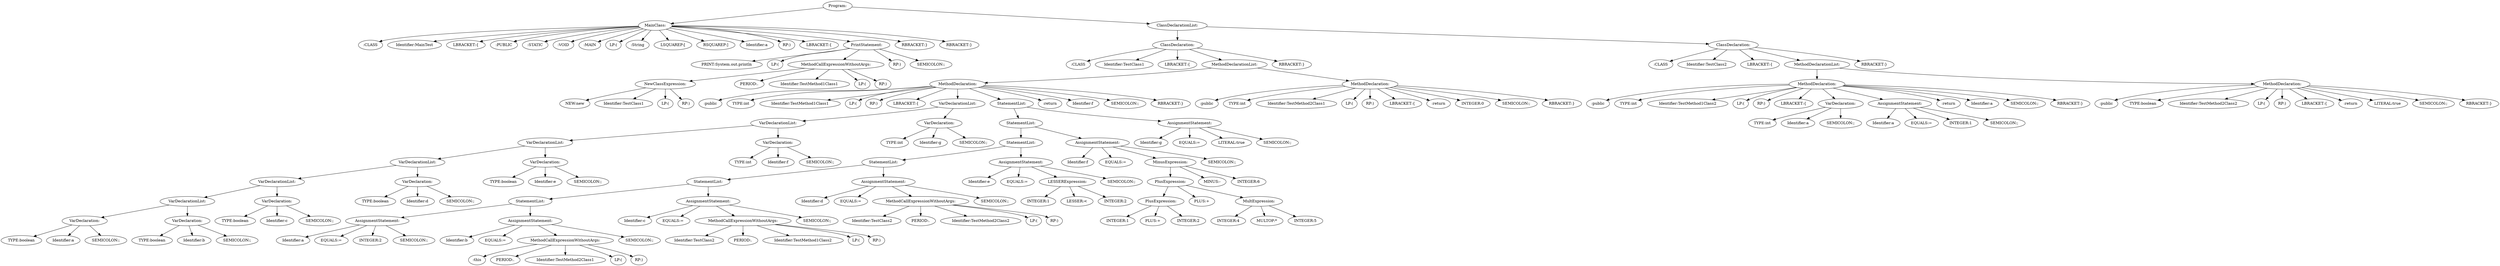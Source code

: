 digraph {
n0 [label="Program:"];
n1 [label="MainClass:"];
n2 [label=":CLASS"];
n1 -> n2
n3 [label="Identifier:MainTest"];
n1 -> n3
n4 [label="LBRACKET:{"];
n1 -> n4
n5 [label=":PUBLIC"];
n1 -> n5
n6 [label=":STATIC"];
n1 -> n6
n7 [label=":VOID"];
n1 -> n7
n8 [label=":MAIN"];
n1 -> n8
n9 [label="LP:("];
n1 -> n9
n10 [label=":String"];
n1 -> n10
n11 [label="LSQUAREP:["];
n1 -> n11
n12 [label="RSQUAREP:]"];
n1 -> n12
n13 [label="Identifier:a"];
n1 -> n13
n14 [label="RP:)"];
n1 -> n14
n15 [label="LBRACKET:{"];
n1 -> n15
n16 [label="PrintStatement:"];
n17 [label="PRINT:System.out.println"];
n16 -> n17
n18 [label="LP:("];
n16 -> n18
n19 [label="MethodCallExpressionWithoutArgs:"];
n20 [label="NewClassExpression:"];
n21 [label="NEW:new"];
n20 -> n21
n22 [label="Identifier:TestClass1"];
n20 -> n22
n23 [label="LP:("];
n20 -> n23
n24 [label="RP:)"];
n20 -> n24
n19 -> n20
n25 [label="PERIOD:."];
n19 -> n25
n26 [label="Identifier:TestMethod1Class1"];
n19 -> n26
n27 [label="LP:("];
n19 -> n27
n28 [label="RP:)"];
n19 -> n28
n16 -> n19
n29 [label="RP:)"];
n16 -> n29
n30 [label="SEMICOLON:;"];
n16 -> n30
n1 -> n16
n31 [label="RBRACKET:}"];
n1 -> n31
n32 [label="RBRACKET:}"];
n1 -> n32
n0 -> n1
n33 [label="ClassDeclarationList:"];
n34 [label="ClassDeclaration:"];
n35 [label=":CLASS"];
n34 -> n35
n36 [label="Identifier:TestClass1"];
n34 -> n36
n37 [label="LBRACKET:{"];
n34 -> n37
n38 [label="MethodDeclarationList:"];
n39 [label="MethodDeclaration:"];
n40 [label=":public"];
n39 -> n40
n41 [label="TYPE:int"];
n39 -> n41
n42 [label="Identifier:TestMethod1Class1"];
n39 -> n42
n43 [label="LP:("];
n39 -> n43
n44 [label="RP:)"];
n39 -> n44
n45 [label="LBRACKET:{"];
n39 -> n45
n46 [label="VarDeclarationList:"];
n47 [label="VarDeclarationList:"];
n48 [label="VarDeclarationList:"];
n49 [label="VarDeclarationList:"];
n50 [label="VarDeclarationList:"];
n51 [label="VarDeclarationList:"];
n52 [label="VarDeclaration:"];
n53 [label="TYPE:boolean"];
n52 -> n53
n54 [label="Identifier:a"];
n52 -> n54
n55 [label="SEMICOLON:;"];
n52 -> n55
n51 -> n52
n56 [label="VarDeclaration:"];
n57 [label="TYPE:boolean"];
n56 -> n57
n58 [label="Identifier:b"];
n56 -> n58
n59 [label="SEMICOLON:;"];
n56 -> n59
n51 -> n56
n50 -> n51
n60 [label="VarDeclaration:"];
n61 [label="TYPE:boolean"];
n60 -> n61
n62 [label="Identifier:c"];
n60 -> n62
n63 [label="SEMICOLON:;"];
n60 -> n63
n50 -> n60
n49 -> n50
n64 [label="VarDeclaration:"];
n65 [label="TYPE:boolean"];
n64 -> n65
n66 [label="Identifier:d"];
n64 -> n66
n67 [label="SEMICOLON:;"];
n64 -> n67
n49 -> n64
n48 -> n49
n68 [label="VarDeclaration:"];
n69 [label="TYPE:boolean"];
n68 -> n69
n70 [label="Identifier:e"];
n68 -> n70
n71 [label="SEMICOLON:;"];
n68 -> n71
n48 -> n68
n47 -> n48
n72 [label="VarDeclaration:"];
n73 [label="TYPE:int"];
n72 -> n73
n74 [label="Identifier:f"];
n72 -> n74
n75 [label="SEMICOLON:;"];
n72 -> n75
n47 -> n72
n46 -> n47
n76 [label="VarDeclaration:"];
n77 [label="TYPE:int"];
n76 -> n77
n78 [label="Identifier:g"];
n76 -> n78
n79 [label="SEMICOLON:;"];
n76 -> n79
n46 -> n76
n39 -> n46
n80 [label="StatementList:"];
n81 [label="StatementList:"];
n82 [label="StatementList:"];
n83 [label="StatementList:"];
n84 [label="StatementList:"];
n85 [label="StatementList:"];
n86 [label="AssignmentStatement:"];
n87 [label="Identifier:a"];
n86 -> n87
n88 [label="EQUALS:="];
n86 -> n88
n89 [label="INTEGER:2"];
n86 -> n89
n90 [label="SEMICOLON:;"];
n86 -> n90
n85 -> n86
n91 [label="AssignmentStatement:"];
n92 [label="Identifier:b"];
n91 -> n92
n93 [label="EQUALS:="];
n91 -> n93
n94 [label="MethodCallExpressionWithoutArgs:"];
n95 [label=":this"];
n94 -> n95
n96 [label="PERIOD:."];
n94 -> n96
n97 [label="Identifier:TestMethod2Class1"];
n94 -> n97
n98 [label="LP:("];
n94 -> n98
n99 [label="RP:)"];
n94 -> n99
n91 -> n94
n100 [label="SEMICOLON:;"];
n91 -> n100
n85 -> n91
n84 -> n85
n101 [label="AssignmentStatement:"];
n102 [label="Identifier:c"];
n101 -> n102
n103 [label="EQUALS:="];
n101 -> n103
n104 [label="MethodCallExpressionWithoutArgs:"];
n105 [label="Identifier:TestClass2"];
n104 -> n105
n106 [label="PERIOD:."];
n104 -> n106
n107 [label="Identifier:TestMethod1Class2"];
n104 -> n107
n108 [label="LP:("];
n104 -> n108
n109 [label="RP:)"];
n104 -> n109
n101 -> n104
n110 [label="SEMICOLON:;"];
n101 -> n110
n84 -> n101
n83 -> n84
n111 [label="AssignmentStatement:"];
n112 [label="Identifier:d"];
n111 -> n112
n113 [label="EQUALS:="];
n111 -> n113
n114 [label="MethodCallExpressionWithoutArgs:"];
n115 [label="Identifier:TestClass2"];
n114 -> n115
n116 [label="PERIOD:."];
n114 -> n116
n117 [label="Identifier:TestMethod2Class2"];
n114 -> n117
n118 [label="LP:("];
n114 -> n118
n119 [label="RP:)"];
n114 -> n119
n111 -> n114
n120 [label="SEMICOLON:;"];
n111 -> n120
n83 -> n111
n82 -> n83
n121 [label="AssignmentStatement:"];
n122 [label="Identifier:e"];
n121 -> n122
n123 [label="EQUALS:="];
n121 -> n123
n124 [label="LESSERExpression:"];
n125 [label="INTEGER:1"];
n124 -> n125
n126 [label="LESSER:<"];
n124 -> n126
n127 [label="INTEGER:2"];
n124 -> n127
n121 -> n124
n128 [label="SEMICOLON:;"];
n121 -> n128
n82 -> n121
n81 -> n82
n129 [label="AssignmentStatement:"];
n130 [label="Identifier:f"];
n129 -> n130
n131 [label="EQUALS:="];
n129 -> n131
n132 [label="MinusExpression:"];
n133 [label="PlusExpression:"];
n134 [label="PlusExpression:"];
n135 [label="INTEGER:1"];
n134 -> n135
n136 [label="PLUS:+"];
n134 -> n136
n137 [label="INTEGER:2"];
n134 -> n137
n133 -> n134
n138 [label="PLUS:+"];
n133 -> n138
n139 [label="MultExpression:"];
n140 [label="INTEGER:4"];
n139 -> n140
n141 [label="MULTOP:*"];
n139 -> n141
n142 [label="INTEGER:5"];
n139 -> n142
n133 -> n139
n132 -> n133
n143 [label="MINUS:-"];
n132 -> n143
n144 [label="INTEGER:6"];
n132 -> n144
n129 -> n132
n145 [label="SEMICOLON:;"];
n129 -> n145
n81 -> n129
n80 -> n81
n146 [label="AssignmentStatement:"];
n147 [label="Identifier:g"];
n146 -> n147
n148 [label="EQUALS:="];
n146 -> n148
n149 [label="LITERAL:true"];
n146 -> n149
n150 [label="SEMICOLON:;"];
n146 -> n150
n80 -> n146
n39 -> n80
n151 [label=":return"];
n39 -> n151
n152 [label="Identifier:f"];
n39 -> n152
n153 [label="SEMICOLON:;"];
n39 -> n153
n154 [label="RBRACKET:}"];
n39 -> n154
n38 -> n39
n155 [label="MethodDeclaration:"];
n156 [label=":public"];
n155 -> n156
n157 [label="TYPE:int"];
n155 -> n157
n158 [label="Identifier:TestMethod2Class1"];
n155 -> n158
n159 [label="LP:("];
n155 -> n159
n160 [label="RP:)"];
n155 -> n160
n161 [label="LBRACKET:{"];
n155 -> n161
n162 [label=":return"];
n155 -> n162
n163 [label="INTEGER:0"];
n155 -> n163
n164 [label="SEMICOLON:;"];
n155 -> n164
n165 [label="RBRACKET:}"];
n155 -> n165
n38 -> n155
n34 -> n38
n166 [label="RBRACKET:}"];
n34 -> n166
n33 -> n34
n167 [label="ClassDeclaration:"];
n168 [label=":CLASS"];
n167 -> n168
n169 [label="Identifier:TestClass2"];
n167 -> n169
n170 [label="LBRACKET:{"];
n167 -> n170
n171 [label="MethodDeclarationList:"];
n172 [label="MethodDeclaration:"];
n173 [label=":public"];
n172 -> n173
n174 [label="TYPE:int"];
n172 -> n174
n175 [label="Identifier:TestMethod1Class2"];
n172 -> n175
n176 [label="LP:("];
n172 -> n176
n177 [label="RP:)"];
n172 -> n177
n178 [label="LBRACKET:{"];
n172 -> n178
n179 [label="VarDeclaration:"];
n180 [label="TYPE:int"];
n179 -> n180
n181 [label="Identifier:a"];
n179 -> n181
n182 [label="SEMICOLON:;"];
n179 -> n182
n172 -> n179
n183 [label="AssignmentStatement:"];
n184 [label="Identifier:a"];
n183 -> n184
n185 [label="EQUALS:="];
n183 -> n185
n186 [label="INTEGER:1"];
n183 -> n186
n187 [label="SEMICOLON:;"];
n183 -> n187
n172 -> n183
n188 [label=":return"];
n172 -> n188
n189 [label="Identifier:a"];
n172 -> n189
n190 [label="SEMICOLON:;"];
n172 -> n190
n191 [label="RBRACKET:}"];
n172 -> n191
n171 -> n172
n192 [label="MethodDeclaration:"];
n193 [label=":public"];
n192 -> n193
n194 [label="TYPE:boolean"];
n192 -> n194
n195 [label="Identifier:TestMethod2Class2"];
n192 -> n195
n196 [label="LP:("];
n192 -> n196
n197 [label="RP:)"];
n192 -> n197
n198 [label="LBRACKET:{"];
n192 -> n198
n199 [label=":return"];
n192 -> n199
n200 [label="LITERAL:true"];
n192 -> n200
n201 [label="SEMICOLON:;"];
n192 -> n201
n202 [label="RBRACKET:}"];
n192 -> n202
n171 -> n192
n167 -> n171
n203 [label="RBRACKET:}"];
n167 -> n203
n33 -> n167
n0 -> n33
}
